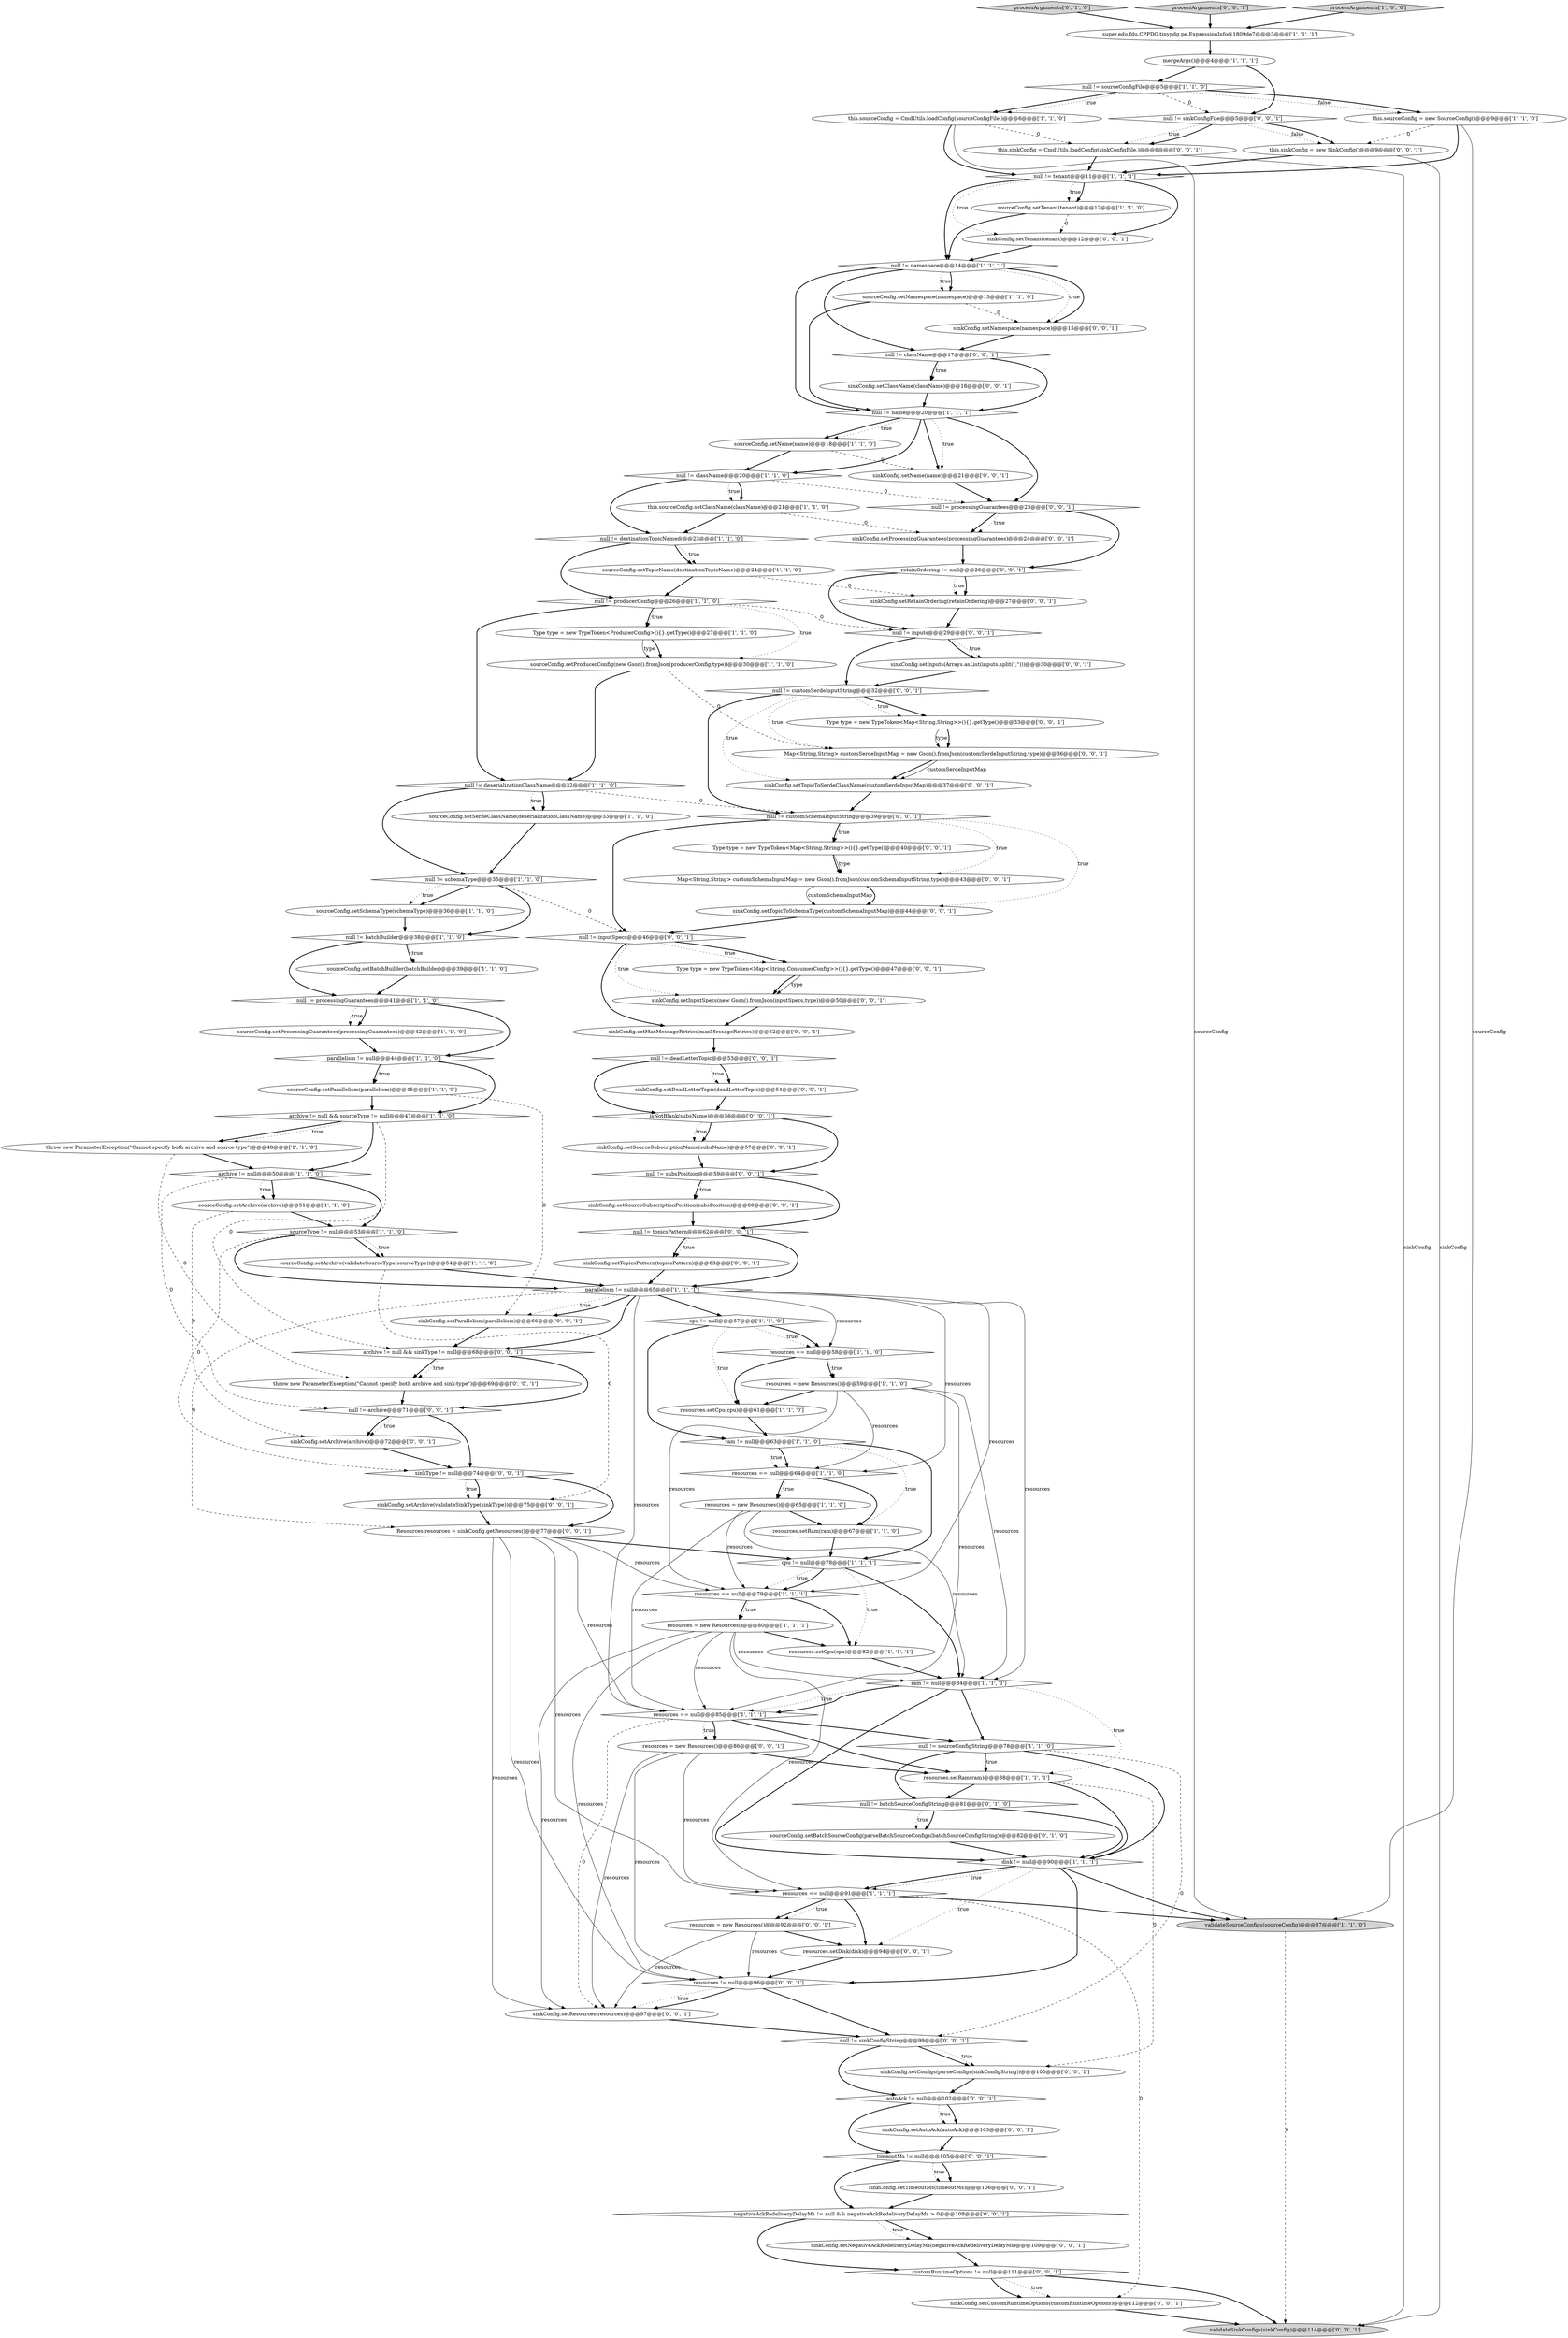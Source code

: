 digraph {
26 [style = filled, label = "resources.setRam(ram)@@@88@@@['1', '1', '1']", fillcolor = white, shape = ellipse image = "AAA0AAABBB1BBB"];
15 [style = filled, label = "null != sourceConfigFile@@@5@@@['1', '1', '0']", fillcolor = white, shape = diamond image = "AAA0AAABBB1BBB"];
72 [style = filled, label = "timeoutMs != null@@@105@@@['0', '0', '1']", fillcolor = white, shape = diamond image = "AAA0AAABBB3BBB"];
31 [style = filled, label = "ram != null@@@84@@@['1', '1', '1']", fillcolor = white, shape = diamond image = "AAA0AAABBB1BBB"];
0 [style = filled, label = "ram != null@@@63@@@['1', '1', '0']", fillcolor = white, shape = diamond image = "AAA0AAABBB1BBB"];
113 [style = filled, label = "null != sinkConfigString@@@99@@@['0', '0', '1']", fillcolor = white, shape = diamond image = "AAA0AAABBB3BBB"];
95 [style = filled, label = "autoAck != null@@@102@@@['0', '0', '1']", fillcolor = white, shape = diamond image = "AAA0AAABBB3BBB"];
104 [style = filled, label = "null != deadLetterTopic@@@53@@@['0', '0', '1']", fillcolor = white, shape = diamond image = "AAA0AAABBB3BBB"];
103 [style = filled, label = "negativeAckRedeliveryDelayMs != null && negativeAckRedeliveryDelayMs > 0@@@108@@@['0', '0', '1']", fillcolor = white, shape = diamond image = "AAA0AAABBB3BBB"];
23 [style = filled, label = "resources.setCpu(cpu)@@@82@@@['1', '1', '1']", fillcolor = white, shape = ellipse image = "AAA0AAABBB1BBB"];
71 [style = filled, label = "Map<String,String> customSerdeInputMap = new Gson().fromJson(customSerdeInputString,type)@@@36@@@['0', '0', '1']", fillcolor = white, shape = ellipse image = "AAA0AAABBB3BBB"];
112 [style = filled, label = "resources = new Resources()@@@86@@@['0', '0', '1']", fillcolor = white, shape = ellipse image = "AAA0AAABBB3BBB"];
6 [style = filled, label = "resources.setCpu(cpu)@@@61@@@['1', '1', '0']", fillcolor = white, shape = ellipse image = "AAA0AAABBB1BBB"];
62 [style = filled, label = "sinkConfig.setCustomRuntimeOptions(customRuntimeOptions)@@@112@@@['0', '0', '1']", fillcolor = white, shape = ellipse image = "AAA0AAABBB3BBB"];
74 [style = filled, label = "null != inputSpecs@@@46@@@['0', '0', '1']", fillcolor = white, shape = diamond image = "AAA0AAABBB3BBB"];
116 [style = filled, label = "Type type = new TypeToken<Map<String,ConsumerConfig>>(){}.getType()@@@47@@@['0', '0', '1']", fillcolor = white, shape = ellipse image = "AAA0AAABBB3BBB"];
34 [style = filled, label = "cpu != null@@@57@@@['1', '1', '0']", fillcolor = white, shape = diamond image = "AAA0AAABBB1BBB"];
45 [style = filled, label = "sourceType != null@@@53@@@['1', '1', '0']", fillcolor = white, shape = diamond image = "AAA0AAABBB1BBB"];
70 [style = filled, label = "sinkConfig.setTopicToSerdeClassName(customSerdeInputMap)@@@37@@@['0', '0', '1']", fillcolor = white, shape = ellipse image = "AAA0AAABBB3BBB"];
47 [style = filled, label = "sourceConfig.setName(name)@@@18@@@['1', '1', '0']", fillcolor = white, shape = ellipse image = "AAA0AAABBB1BBB"];
57 [style = filled, label = "processArguments['0', '1', '0']", fillcolor = lightgray, shape = diamond image = "AAA0AAABBB2BBB"];
14 [style = filled, label = "null != sourceConfigString@@@78@@@['1', '1', '0']", fillcolor = white, shape = diamond image = "AAA0AAABBB1BBB"];
85 [style = filled, label = "Resources resources = sinkConfig.getResources()@@@77@@@['0', '0', '1']", fillcolor = white, shape = ellipse image = "AAA0AAABBB3BBB"];
43 [style = filled, label = "parallelism != null@@@44@@@['1', '1', '0']", fillcolor = white, shape = diamond image = "AAA0AAABBB1BBB"];
75 [style = filled, label = "null != className@@@17@@@['0', '0', '1']", fillcolor = white, shape = diamond image = "AAA0AAABBB3BBB"];
90 [style = filled, label = "Map<String,String> customSchemaInputMap = new Gson().fromJson(customSchemaInputString,type)@@@43@@@['0', '0', '1']", fillcolor = white, shape = ellipse image = "AAA0AAABBB3BBB"];
13 [style = filled, label = "null != producerConfig@@@26@@@['1', '1', '0']", fillcolor = white, shape = diamond image = "AAA0AAABBB1BBB"];
42 [style = filled, label = "this.sourceConfig = new SourceConfig()@@@9@@@['1', '1', '0']", fillcolor = white, shape = ellipse image = "AAA0AAABBB1BBB"];
80 [style = filled, label = "validateSinkConfigs(sinkConfig)@@@114@@@['0', '0', '1']", fillcolor = lightgray, shape = ellipse image = "AAA0AAABBB3BBB"];
86 [style = filled, label = "sinkConfig.setTopicsPattern(topicsPattern)@@@63@@@['0', '0', '1']", fillcolor = white, shape = ellipse image = "AAA0AAABBB3BBB"];
19 [style = filled, label = "Type type = new TypeToken<ProducerConfig>(){}.getType()@@@27@@@['1', '1', '0']", fillcolor = white, shape = ellipse image = "AAA0AAABBB1BBB"];
91 [style = filled, label = "sinkConfig.setArchive(archive)@@@72@@@['0', '0', '1']", fillcolor = white, shape = ellipse image = "AAA0AAABBB3BBB"];
114 [style = filled, label = "sinkConfig.setArchive(validateSinkType(sinkType))@@@75@@@['0', '0', '1']", fillcolor = white, shape = ellipse image = "AAA0AAABBB3BBB"];
7 [style = filled, label = "null != schemaType@@@35@@@['1', '1', '0']", fillcolor = white, shape = diamond image = "AAA0AAABBB1BBB"];
58 [style = filled, label = "sinkConfig.setInputSpecs(new Gson().fromJson(inputSpecs,type))@@@50@@@['0', '0', '1']", fillcolor = white, shape = ellipse image = "AAA0AAABBB3BBB"];
66 [style = filled, label = "processArguments['0', '0', '1']", fillcolor = lightgray, shape = diamond image = "AAA0AAABBB3BBB"];
98 [style = filled, label = "sinkConfig.setClassName(className)@@@18@@@['0', '0', '1']", fillcolor = white, shape = ellipse image = "AAA0AAABBB3BBB"];
51 [style = filled, label = "archive != null && sourceType != null@@@47@@@['1', '1', '0']", fillcolor = white, shape = diamond image = "AAA0AAABBB1BBB"];
22 [style = filled, label = "null != deserializationClassName@@@32@@@['1', '1', '0']", fillcolor = white, shape = diamond image = "AAA0AAABBB1BBB"];
39 [style = filled, label = "resources = new Resources()@@@65@@@['1', '1', '0']", fillcolor = white, shape = ellipse image = "AAA0AAABBB1BBB"];
83 [style = filled, label = "Type type = new TypeToken<Map<String,String>>(){}.getType()@@@33@@@['0', '0', '1']", fillcolor = white, shape = ellipse image = "AAA0AAABBB3BBB"];
52 [style = filled, label = "resources = new Resources()@@@59@@@['1', '1', '0']", fillcolor = white, shape = ellipse image = "AAA0AAABBB1BBB"];
82 [style = filled, label = "sinkConfig.setResources(resources)@@@97@@@['0', '0', '1']", fillcolor = white, shape = ellipse image = "AAA0AAABBB3BBB"];
67 [style = filled, label = "sinkConfig.setSourceSubscriptionName(subsName)@@@57@@@['0', '0', '1']", fillcolor = white, shape = ellipse image = "AAA0AAABBB3BBB"];
1 [style = filled, label = "this.sourceConfig = CmdUtils.loadConfig(sourceConfigFile,)@@@6@@@['1', '1', '0']", fillcolor = white, shape = ellipse image = "AAA0AAABBB1BBB"];
8 [style = filled, label = "sourceConfig.setSerdeClassName(deserializationClassName)@@@33@@@['1', '1', '0']", fillcolor = white, shape = ellipse image = "AAA0AAABBB1BBB"];
92 [style = filled, label = "null != inputs@@@29@@@['0', '0', '1']", fillcolor = white, shape = diamond image = "AAA0AAABBB3BBB"];
73 [style = filled, label = "this.sinkConfig = new SinkConfig()@@@9@@@['0', '0', '1']", fillcolor = white, shape = ellipse image = "AAA0AAABBB3BBB"];
107 [style = filled, label = "sinkConfig.setNamespace(namespace)@@@15@@@['0', '0', '1']", fillcolor = white, shape = ellipse image = "AAA0AAABBB3BBB"];
59 [style = filled, label = "customRuntimeOptions != null@@@111@@@['0', '0', '1']", fillcolor = white, shape = diamond image = "AAA0AAABBB3BBB"];
54 [style = filled, label = "super.edu.fdu.CPPDG.tinypdg.pe.ExpressionInfo@1809de7@@@3@@@['1', '1', '1']", fillcolor = white, shape = ellipse image = "AAA0AAABBB1BBB"];
106 [style = filled, label = "sinkConfig.setMaxMessageRetries(maxMessageRetries)@@@52@@@['0', '0', '1']", fillcolor = white, shape = ellipse image = "AAA0AAABBB3BBB"];
93 [style = filled, label = "null != customSchemaInputString@@@39@@@['0', '0', '1']", fillcolor = white, shape = diamond image = "AAA0AAABBB3BBB"];
94 [style = filled, label = "Type type = new TypeToken<Map<String,String>>(){}.getType()@@@40@@@['0', '0', '1']", fillcolor = white, shape = ellipse image = "AAA0AAABBB3BBB"];
81 [style = filled, label = "sinkConfig.setParallelism(parallelism)@@@66@@@['0', '0', '1']", fillcolor = white, shape = ellipse image = "AAA0AAABBB3BBB"];
55 [style = filled, label = "null != batchSourceConfigString@@@81@@@['0', '1', '0']", fillcolor = white, shape = diamond image = "AAA1AAABBB2BBB"];
48 [style = filled, label = "null != processingGuarantees@@@41@@@['1', '1', '0']", fillcolor = white, shape = diamond image = "AAA0AAABBB1BBB"];
25 [style = filled, label = "sourceConfig.setSchemaType(schemaType)@@@36@@@['1', '1', '0']", fillcolor = white, shape = ellipse image = "AAA0AAABBB1BBB"];
44 [style = filled, label = "sourceConfig.setArchive(validateSourceType(sourceType))@@@54@@@['1', '1', '0']", fillcolor = white, shape = ellipse image = "AAA0AAABBB1BBB"];
30 [style = filled, label = "archive != null@@@50@@@['1', '1', '0']", fillcolor = white, shape = diamond image = "AAA0AAABBB1BBB"];
78 [style = filled, label = "sinkConfig.setNegativeAckRedeliveryDelayMs(negativeAckRedeliveryDelayMs)@@@109@@@['0', '0', '1']", fillcolor = white, shape = ellipse image = "AAA0AAABBB3BBB"];
16 [style = filled, label = "disk != null@@@90@@@['1', '1', '1']", fillcolor = white, shape = diamond image = "AAA0AAABBB1BBB"];
35 [style = filled, label = "null != name@@@20@@@['1', '1', '1']", fillcolor = white, shape = diamond image = "AAA0AAABBB1BBB"];
11 [style = filled, label = "validateSourceConfigs(sourceConfig)@@@87@@@['1', '1', '0']", fillcolor = lightgray, shape = ellipse image = "AAA0AAABBB1BBB"];
27 [style = filled, label = "resources = new Resources()@@@80@@@['1', '1', '1']", fillcolor = white, shape = ellipse image = "AAA0AAABBB1BBB"];
68 [style = filled, label = "this.sinkConfig = CmdUtils.loadConfig(sinkConfigFile,)@@@6@@@['0', '0', '1']", fillcolor = white, shape = ellipse image = "AAA0AAABBB3BBB"];
28 [style = filled, label = "null != batchBuilder@@@38@@@['1', '1', '0']", fillcolor = white, shape = diamond image = "AAA0AAABBB1BBB"];
105 [style = filled, label = "null != customSerdeInputString@@@32@@@['0', '0', '1']", fillcolor = white, shape = diamond image = "AAA0AAABBB3BBB"];
2 [style = filled, label = "parallelism != null@@@65@@@['1', '1', '1']", fillcolor = white, shape = diamond image = "AAA0AAABBB1BBB"];
32 [style = filled, label = "resources.setRam(ram)@@@67@@@['1', '1', '0']", fillcolor = white, shape = ellipse image = "AAA0AAABBB1BBB"];
87 [style = filled, label = "sinkConfig.setSourceSubscriptionPosition(subsPosition)@@@60@@@['0', '0', '1']", fillcolor = white, shape = ellipse image = "AAA0AAABBB3BBB"];
77 [style = filled, label = "sinkType != null@@@74@@@['0', '0', '1']", fillcolor = white, shape = diamond image = "AAA0AAABBB3BBB"];
20 [style = filled, label = "null != tenant@@@11@@@['1', '1', '1']", fillcolor = white, shape = diamond image = "AAA0AAABBB1BBB"];
97 [style = filled, label = "null != sinkConfigFile@@@5@@@['0', '0', '1']", fillcolor = white, shape = diamond image = "AAA0AAABBB3BBB"];
21 [style = filled, label = "sourceConfig.setNamespace(namespace)@@@15@@@['1', '1', '0']", fillcolor = white, shape = ellipse image = "AAA0AAABBB1BBB"];
96 [style = filled, label = "resources = new Resources()@@@92@@@['0', '0', '1']", fillcolor = white, shape = ellipse image = "AAA0AAABBB3BBB"];
49 [style = filled, label = "sourceConfig.setProcessingGuarantees(processingGuarantees)@@@42@@@['1', '1', '0']", fillcolor = white, shape = ellipse image = "AAA0AAABBB1BBB"];
60 [style = filled, label = "sinkConfig.setTimeoutMs(timeoutMs)@@@106@@@['0', '0', '1']", fillcolor = white, shape = ellipse image = "AAA0AAABBB3BBB"];
3 [style = filled, label = "null != className@@@20@@@['1', '1', '0']", fillcolor = white, shape = diamond image = "AAA0AAABBB1BBB"];
38 [style = filled, label = "sourceConfig.setProducerConfig(new Gson().fromJson(producerConfig,type))@@@30@@@['1', '1', '0']", fillcolor = white, shape = ellipse image = "AAA0AAABBB1BBB"];
64 [style = filled, label = "sinkConfig.setAutoAck(autoAck)@@@103@@@['0', '0', '1']", fillcolor = white, shape = ellipse image = "AAA0AAABBB3BBB"];
33 [style = filled, label = "sourceConfig.setTopicName(destinationTopicName)@@@24@@@['1', '1', '0']", fillcolor = white, shape = ellipse image = "AAA0AAABBB1BBB"];
46 [style = filled, label = "sourceConfig.setArchive(archive)@@@51@@@['1', '1', '0']", fillcolor = white, shape = ellipse image = "AAA0AAABBB1BBB"];
84 [style = filled, label = "sinkConfig.setDeadLetterTopic(deadLetterTopic)@@@54@@@['0', '0', '1']", fillcolor = white, shape = ellipse image = "AAA0AAABBB3BBB"];
5 [style = filled, label = "mergeArgs()@@@4@@@['1', '1', '1']", fillcolor = white, shape = ellipse image = "AAA0AAABBB1BBB"];
24 [style = filled, label = "resources == null@@@85@@@['1', '1', '1']", fillcolor = white, shape = diamond image = "AAA0AAABBB1BBB"];
108 [style = filled, label = "sinkConfig.setProcessingGuarantees(processingGuarantees)@@@24@@@['0', '0', '1']", fillcolor = white, shape = ellipse image = "AAA0AAABBB3BBB"];
69 [style = filled, label = "sinkConfig.setTopicToSchemaType(customSchemaInputMap)@@@44@@@['0', '0', '1']", fillcolor = white, shape = ellipse image = "AAA0AAABBB3BBB"];
101 [style = filled, label = "throw new ParameterException(\"Cannot specify both archive and sink-type\")@@@69@@@['0', '0', '1']", fillcolor = white, shape = ellipse image = "AAA0AAABBB3BBB"];
12 [style = filled, label = "resources == null@@@58@@@['1', '1', '0']", fillcolor = white, shape = diamond image = "AAA0AAABBB1BBB"];
111 [style = filled, label = "null != subsPosition@@@59@@@['0', '0', '1']", fillcolor = white, shape = diamond image = "AAA0AAABBB3BBB"];
61 [style = filled, label = "sinkConfig.setConfigs(parseConfigs(sinkConfigString))@@@100@@@['0', '0', '1']", fillcolor = white, shape = ellipse image = "AAA0AAABBB3BBB"];
102 [style = filled, label = "null != archive@@@71@@@['0', '0', '1']", fillcolor = white, shape = diamond image = "AAA0AAABBB3BBB"];
10 [style = filled, label = "throw new ParameterException(\"Cannot specify both archive and source-type\")@@@48@@@['1', '1', '0']", fillcolor = white, shape = ellipse image = "AAA0AAABBB1BBB"];
40 [style = filled, label = "cpu != null@@@78@@@['1', '1', '1']", fillcolor = white, shape = diamond image = "AAA0AAABBB1BBB"];
53 [style = filled, label = "null != destinationTopicName@@@23@@@['1', '1', '0']", fillcolor = white, shape = diamond image = "AAA0AAABBB1BBB"];
100 [style = filled, label = "isNotBlank(subsName)@@@56@@@['0', '0', '1']", fillcolor = white, shape = diamond image = "AAA0AAABBB3BBB"];
76 [style = filled, label = "resources != null@@@96@@@['0', '0', '1']", fillcolor = white, shape = diamond image = "AAA0AAABBB3BBB"];
56 [style = filled, label = "sourceConfig.setBatchSourceConfig(parseBatchSourceConfigs(batchSourceConfigString))@@@82@@@['0', '1', '0']", fillcolor = white, shape = ellipse image = "AAA1AAABBB2BBB"];
110 [style = filled, label = "retainOrdering != null@@@26@@@['0', '0', '1']", fillcolor = white, shape = diamond image = "AAA0AAABBB3BBB"];
18 [style = filled, label = "sourceConfig.setTenant(tenant)@@@12@@@['1', '1', '0']", fillcolor = white, shape = ellipse image = "AAA0AAABBB1BBB"];
50 [style = filled, label = "processArguments['1', '0', '0']", fillcolor = lightgray, shape = diamond image = "AAA0AAABBB1BBB"];
4 [style = filled, label = "sourceConfig.setParallelism(parallelism)@@@45@@@['1', '1', '0']", fillcolor = white, shape = ellipse image = "AAA0AAABBB1BBB"];
29 [style = filled, label = "sourceConfig.setBatchBuilder(batchBuilder)@@@39@@@['1', '1', '0']", fillcolor = white, shape = ellipse image = "AAA0AAABBB1BBB"];
88 [style = filled, label = "null != processingGuarantees@@@23@@@['0', '0', '1']", fillcolor = white, shape = diamond image = "AAA0AAABBB3BBB"];
115 [style = filled, label = "sinkConfig.setTenant(tenant)@@@12@@@['0', '0', '1']", fillcolor = white, shape = ellipse image = "AAA0AAABBB3BBB"];
9 [style = filled, label = "null != namespace@@@14@@@['1', '1', '1']", fillcolor = white, shape = diamond image = "AAA0AAABBB1BBB"];
99 [style = filled, label = "sinkConfig.setInputs(Arrays.asList(inputs.split(\",\")))@@@30@@@['0', '0', '1']", fillcolor = white, shape = ellipse image = "AAA0AAABBB3BBB"];
89 [style = filled, label = "null != topicsPattern@@@62@@@['0', '0', '1']", fillcolor = white, shape = diamond image = "AAA0AAABBB3BBB"];
37 [style = filled, label = "this.sourceConfig.setClassName(className)@@@21@@@['1', '1', '0']", fillcolor = white, shape = ellipse image = "AAA0AAABBB1BBB"];
65 [style = filled, label = "archive != null && sinkType != null@@@68@@@['0', '0', '1']", fillcolor = white, shape = diamond image = "AAA0AAABBB3BBB"];
63 [style = filled, label = "sinkConfig.setRetainOrdering(retainOrdering)@@@27@@@['0', '0', '1']", fillcolor = white, shape = ellipse image = "AAA0AAABBB3BBB"];
36 [style = filled, label = "resources == null@@@64@@@['1', '1', '0']", fillcolor = white, shape = diamond image = "AAA0AAABBB1BBB"];
109 [style = filled, label = "sinkConfig.setName(name)@@@21@@@['0', '0', '1']", fillcolor = white, shape = ellipse image = "AAA0AAABBB3BBB"];
79 [style = filled, label = "resources.setDisk(disk)@@@94@@@['0', '0', '1']", fillcolor = white, shape = ellipse image = "AAA0AAABBB3BBB"];
17 [style = filled, label = "resources == null@@@91@@@['1', '1', '1']", fillcolor = white, shape = diamond image = "AAA0AAABBB1BBB"];
41 [style = filled, label = "resources == null@@@79@@@['1', '1', '1']", fillcolor = white, shape = diamond image = "AAA0AAABBB1BBB"];
7->28 [style = bold, label=""];
103->59 [style = bold, label=""];
43->4 [style = bold, label=""];
41->27 [style = bold, label=""];
59->80 [style = bold, label=""];
97->73 [style = dotted, label="false"];
2->12 [style = solid, label="resources"];
15->1 [style = bold, label=""];
98->35 [style = bold, label=""];
100->67 [style = dotted, label="true"];
51->65 [style = dashed, label="0"];
46->91 [style = dashed, label="0"];
17->79 [style = bold, label=""];
85->41 [style = solid, label="resources"];
10->30 [style = bold, label=""];
47->109 [style = dashed, label="0"];
102->77 [style = bold, label=""];
53->33 [style = dotted, label="true"];
20->115 [style = dotted, label="true"];
15->1 [style = dotted, label="true"];
20->18 [style = dotted, label="true"];
41->23 [style = bold, label=""];
15->97 [style = dashed, label="0"];
75->98 [style = dotted, label="true"];
14->26 [style = dotted, label="true"];
109->88 [style = bold, label=""];
89->86 [style = dotted, label="true"];
19->38 [style = bold, label=""];
2->34 [style = bold, label=""];
39->32 [style = bold, label=""];
27->24 [style = solid, label="resources"];
110->63 [style = bold, label=""];
69->74 [style = bold, label=""];
94->90 [style = bold, label=""];
81->65 [style = bold, label=""];
53->33 [style = bold, label=""];
2->85 [style = dashed, label="0"];
112->26 [style = bold, label=""];
16->79 [style = dotted, label="true"];
25->28 [style = bold, label=""];
44->2 [style = bold, label=""];
72->60 [style = bold, label=""];
1->68 [style = dashed, label="0"];
76->113 [style = bold, label=""];
53->13 [style = bold, label=""];
13->38 [style = dotted, label="true"];
70->93 [style = bold, label=""];
3->37 [style = bold, label=""];
115->9 [style = bold, label=""];
111->89 [style = bold, label=""];
59->62 [style = bold, label=""];
7->74 [style = dashed, label="0"];
60->103 [style = bold, label=""];
9->107 [style = dotted, label="true"];
89->2 [style = bold, label=""];
47->3 [style = bold, label=""];
66->54 [style = bold, label=""];
55->16 [style = bold, label=""];
88->108 [style = dotted, label="true"];
24->14 [style = bold, label=""];
72->103 [style = bold, label=""];
97->73 [style = bold, label=""];
97->68 [style = dotted, label="true"];
104->100 [style = bold, label=""];
76->82 [style = bold, label=""];
102->91 [style = dotted, label="true"];
37->108 [style = dashed, label="0"];
28->29 [style = bold, label=""];
21->107 [style = dashed, label="0"];
50->54 [style = bold, label=""];
71->70 [style = bold, label=""];
86->2 [style = bold, label=""];
28->48 [style = bold, label=""];
35->3 [style = bold, label=""];
89->86 [style = bold, label=""];
2->81 [style = dotted, label="true"];
105->83 [style = bold, label=""];
27->82 [style = solid, label="resources"];
103->78 [style = bold, label=""];
59->62 [style = dotted, label="true"];
18->115 [style = dashed, label="0"];
37->53 [style = bold, label=""];
26->16 [style = bold, label=""];
55->56 [style = bold, label=""];
108->110 [style = bold, label=""];
91->77 [style = bold, label=""];
92->99 [style = dotted, label="true"];
33->63 [style = dashed, label="0"];
87->89 [style = bold, label=""];
85->17 [style = solid, label="resources"];
96->76 [style = solid, label="resources"];
20->18 [style = bold, label=""];
92->105 [style = bold, label=""];
111->87 [style = dotted, label="true"];
2->65 [style = bold, label=""];
13->92 [style = dashed, label="0"];
49->43 [style = bold, label=""];
51->30 [style = bold, label=""];
2->81 [style = bold, label=""];
85->24 [style = solid, label="resources"];
82->113 [style = bold, label=""];
65->102 [style = bold, label=""];
39->41 [style = solid, label="resources"];
74->106 [style = bold, label=""];
40->41 [style = dotted, label="true"];
113->61 [style = bold, label=""];
38->71 [style = dashed, label="0"];
97->68 [style = bold, label=""];
46->45 [style = bold, label=""];
29->48 [style = bold, label=""];
26->55 [style = bold, label=""];
9->107 [style = bold, label=""];
30->102 [style = dashed, label="0"];
24->82 [style = dashed, label="0"];
0->36 [style = bold, label=""];
96->82 [style = solid, label="resources"];
42->20 [style = bold, label=""];
75->35 [style = bold, label=""];
95->64 [style = bold, label=""];
15->42 [style = dotted, label="false"];
31->26 [style = dotted, label="true"];
101->102 [style = bold, label=""];
103->78 [style = dotted, label="true"];
73->80 [style = solid, label="sinkConfig"];
13->19 [style = dotted, label="true"];
17->11 [style = bold, label=""];
74->58 [style = dotted, label="true"];
7->25 [style = dotted, label="true"];
111->87 [style = bold, label=""];
48->43 [style = bold, label=""];
68->20 [style = bold, label=""];
34->12 [style = dotted, label="true"];
35->47 [style = bold, label=""];
24->26 [style = bold, label=""];
31->14 [style = bold, label=""];
28->29 [style = dotted, label="true"];
116->58 [style = bold, label=""];
31->16 [style = bold, label=""];
113->95 [style = bold, label=""];
95->64 [style = dotted, label="true"];
14->113 [style = dashed, label="0"];
110->63 [style = dotted, label="true"];
34->6 [style = dotted, label="true"];
51->10 [style = bold, label=""];
71->70 [style = solid, label="customSerdeInputMap"];
40->23 [style = dotted, label="true"];
83->71 [style = bold, label=""];
42->11 [style = solid, label="sourceConfig"];
113->61 [style = dotted, label="true"];
9->75 [style = bold, label=""];
78->59 [style = bold, label=""];
112->76 [style = solid, label="resources"];
112->82 [style = solid, label="resources"];
31->24 [style = dotted, label="true"];
43->51 [style = bold, label=""];
13->19 [style = bold, label=""];
45->44 [style = bold, label=""];
30->46 [style = bold, label=""];
32->40 [style = bold, label=""];
14->16 [style = bold, label=""];
77->114 [style = bold, label=""];
96->79 [style = bold, label=""];
94->90 [style = solid, label="type"];
52->24 [style = solid, label="resources"];
63->92 [style = bold, label=""];
2->36 [style = solid, label="resources"];
9->35 [style = bold, label=""];
52->6 [style = bold, label=""];
6->0 [style = bold, label=""];
17->96 [style = bold, label=""];
72->60 [style = dotted, label="true"];
48->49 [style = dotted, label="true"];
10->101 [style = dashed, label="0"];
88->108 [style = bold, label=""];
41->27 [style = dotted, label="true"];
3->88 [style = dashed, label="0"];
76->82 [style = dotted, label="true"];
40->31 [style = bold, label=""];
65->101 [style = bold, label=""];
65->101 [style = dotted, label="true"];
68->80 [style = solid, label="sinkConfig"];
17->62 [style = dashed, label="0"];
11->80 [style = dashed, label="0"];
35->109 [style = dotted, label="true"];
93->90 [style = dotted, label="true"];
93->94 [style = dotted, label="true"];
112->17 [style = solid, label="resources"];
44->114 [style = dashed, label="0"];
9->21 [style = dotted, label="true"];
23->31 [style = bold, label=""];
24->112 [style = dotted, label="true"];
83->71 [style = solid, label="type"];
102->91 [style = bold, label=""];
18->9 [style = bold, label=""];
16->76 [style = bold, label=""];
73->20 [style = bold, label=""];
40->41 [style = bold, label=""];
107->75 [style = bold, label=""];
36->39 [style = dotted, label="true"];
27->31 [style = solid, label="resources"];
110->92 [style = bold, label=""];
26->61 [style = dashed, label="0"];
45->77 [style = dashed, label="0"];
54->5 [style = bold, label=""];
7->25 [style = bold, label=""];
20->115 [style = bold, label=""];
85->40 [style = bold, label=""];
0->32 [style = dotted, label="true"];
5->97 [style = bold, label=""];
0->36 [style = dotted, label="true"];
22->93 [style = dashed, label="0"];
36->32 [style = bold, label=""];
93->94 [style = bold, label=""];
15->42 [style = bold, label=""];
8->7 [style = bold, label=""];
95->72 [style = bold, label=""];
62->80 [style = bold, label=""];
16->17 [style = bold, label=""];
20->9 [style = bold, label=""];
21->35 [style = bold, label=""];
35->47 [style = dotted, label="true"];
52->41 [style = solid, label="resources"];
52->31 [style = solid, label="resources"];
4->51 [style = bold, label=""];
93->74 [style = bold, label=""];
67->111 [style = bold, label=""];
51->10 [style = dotted, label="true"];
16->11 [style = bold, label=""];
16->17 [style = dotted, label="true"];
3->53 [style = bold, label=""];
105->71 [style = dotted, label="true"];
1->11 [style = solid, label="sourceConfig"];
35->88 [style = bold, label=""];
12->6 [style = bold, label=""];
105->83 [style = dotted, label="true"];
27->76 [style = solid, label="resources"];
12->52 [style = dotted, label="true"];
30->46 [style = dotted, label="true"];
19->38 [style = solid, label="type"];
4->81 [style = dashed, label="0"];
116->58 [style = solid, label="type"];
104->84 [style = bold, label=""];
48->49 [style = bold, label=""];
14->55 [style = bold, label=""];
22->8 [style = bold, label=""];
55->56 [style = dotted, label="true"];
52->36 [style = solid, label="resources"];
13->22 [style = bold, label=""];
85->76 [style = solid, label="resources"];
104->84 [style = dotted, label="true"];
27->23 [style = bold, label=""];
57->54 [style = bold, label=""];
75->98 [style = bold, label=""];
22->8 [style = dotted, label="true"];
74->116 [style = dotted, label="true"];
9->21 [style = bold, label=""];
114->85 [style = bold, label=""];
38->22 [style = bold, label=""];
99->105 [style = bold, label=""];
14->26 [style = bold, label=""];
43->4 [style = dotted, label="true"];
79->76 [style = bold, label=""];
5->15 [style = bold, label=""];
34->0 [style = bold, label=""];
24->112 [style = bold, label=""];
90->69 [style = bold, label=""];
33->13 [style = bold, label=""];
84->100 [style = bold, label=""];
42->73 [style = dashed, label="0"];
45->2 [style = bold, label=""];
61->95 [style = bold, label=""];
2->24 [style = solid, label="resources"];
85->82 [style = solid, label="resources"];
105->93 [style = bold, label=""];
106->104 [style = bold, label=""];
100->111 [style = bold, label=""];
64->72 [style = bold, label=""];
22->7 [style = bold, label=""];
58->106 [style = bold, label=""];
77->114 [style = dotted, label="true"];
34->12 [style = bold, label=""];
77->85 [style = bold, label=""];
2->41 [style = solid, label="resources"];
93->69 [style = dotted, label="true"];
17->96 [style = dotted, label="true"];
88->110 [style = bold, label=""];
90->69 [style = solid, label="customSchemaInputMap"];
0->40 [style = bold, label=""];
3->37 [style = dotted, label="true"];
2->31 [style = solid, label="resources"];
30->45 [style = bold, label=""];
31->24 [style = bold, label=""];
74->116 [style = bold, label=""];
45->44 [style = dotted, label="true"];
1->20 [style = bold, label=""];
35->109 [style = bold, label=""];
92->99 [style = bold, label=""];
39->24 [style = solid, label="resources"];
100->67 [style = bold, label=""];
105->70 [style = dotted, label="true"];
39->31 [style = solid, label="resources"];
36->39 [style = bold, label=""];
27->17 [style = solid, label="resources"];
56->16 [style = bold, label=""];
12->52 [style = bold, label=""];
}
